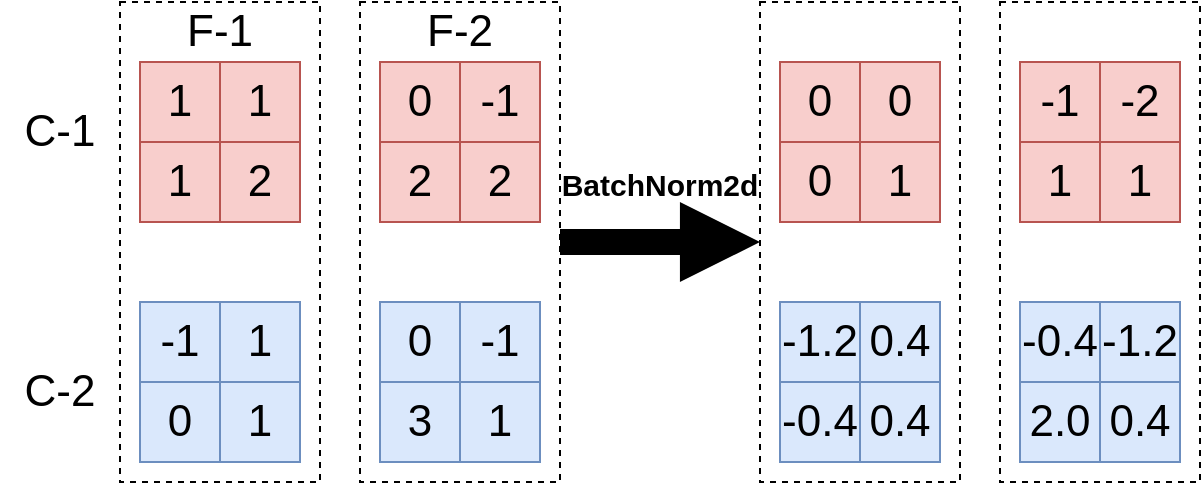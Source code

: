 <mxfile version="20.7.4" type="device"><diagram id="QzLngmohVrEA7NFhWBg-" name="Page-1"><mxGraphModel dx="850" dy="819" grid="1" gridSize="10" guides="1" tooltips="1" connect="1" arrows="1" fold="1" page="1" pageScale="1" pageWidth="850" pageHeight="1100" math="0" shadow="0"><root><mxCell id="0"/><mxCell id="1" parent="0"/><mxCell id="qKEInM2cV3aU-Sv7lCcd-1" value="&lt;font style=&quot;font-size: 22px;&quot;&gt;1&lt;/font&gt;" style="rounded=0;whiteSpace=wrap;html=1;fillColor=#f8cecc;strokeColor=#b85450;" vertex="1" parent="1"><mxGeometry x="120" y="120" width="40" height="40" as="geometry"/></mxCell><mxCell id="qKEInM2cV3aU-Sv7lCcd-3" value="&lt;font style=&quot;font-size: 22px;&quot;&gt;1&lt;/font&gt;" style="rounded=0;whiteSpace=wrap;html=1;fillColor=#f8cecc;strokeColor=#b85450;" vertex="1" parent="1"><mxGeometry x="160" y="120" width="40" height="40" as="geometry"/></mxCell><mxCell id="qKEInM2cV3aU-Sv7lCcd-4" value="&lt;font style=&quot;font-size: 22px;&quot;&gt;1&lt;/font&gt;" style="rounded=0;whiteSpace=wrap;html=1;fillColor=#f8cecc;strokeColor=#b85450;" vertex="1" parent="1"><mxGeometry x="120" y="160" width="40" height="40" as="geometry"/></mxCell><mxCell id="qKEInM2cV3aU-Sv7lCcd-5" value="&lt;font style=&quot;font-size: 22px;&quot;&gt;2&lt;/font&gt;" style="rounded=0;whiteSpace=wrap;html=1;fillColor=#f8cecc;strokeColor=#b85450;" vertex="1" parent="1"><mxGeometry x="160" y="160" width="40" height="40" as="geometry"/></mxCell><mxCell id="qKEInM2cV3aU-Sv7lCcd-6" value="&lt;font style=&quot;font-size: 22px;&quot;&gt;0&lt;/font&gt;" style="rounded=0;whiteSpace=wrap;html=1;fillColor=#f8cecc;strokeColor=#b85450;" vertex="1" parent="1"><mxGeometry x="240" y="120" width="40" height="40" as="geometry"/></mxCell><mxCell id="qKEInM2cV3aU-Sv7lCcd-7" value="&lt;font style=&quot;font-size: 22px;&quot;&gt;-1&lt;/font&gt;" style="rounded=0;whiteSpace=wrap;html=1;fillColor=#f8cecc;strokeColor=#b85450;" vertex="1" parent="1"><mxGeometry x="280" y="120" width="40" height="40" as="geometry"/></mxCell><mxCell id="qKEInM2cV3aU-Sv7lCcd-8" value="&lt;font style=&quot;font-size: 22px;&quot;&gt;2&lt;/font&gt;" style="rounded=0;whiteSpace=wrap;html=1;fillColor=#f8cecc;strokeColor=#b85450;" vertex="1" parent="1"><mxGeometry x="240" y="160" width="40" height="40" as="geometry"/></mxCell><mxCell id="qKEInM2cV3aU-Sv7lCcd-9" value="&lt;font style=&quot;font-size: 22px;&quot;&gt;2&lt;/font&gt;" style="rounded=0;whiteSpace=wrap;html=1;fillColor=#f8cecc;strokeColor=#b85450;" vertex="1" parent="1"><mxGeometry x="280" y="160" width="40" height="40" as="geometry"/></mxCell><mxCell id="qKEInM2cV3aU-Sv7lCcd-14" value="&lt;font style=&quot;font-size: 22px;&quot;&gt;0&lt;/font&gt;" style="rounded=0;whiteSpace=wrap;html=1;fillColor=#f8cecc;strokeColor=#b85450;" vertex="1" parent="1"><mxGeometry x="440" y="120" width="40" height="40" as="geometry"/></mxCell><mxCell id="qKEInM2cV3aU-Sv7lCcd-15" value="&lt;font style=&quot;font-size: 22px;&quot;&gt;0&lt;/font&gt;" style="rounded=0;whiteSpace=wrap;html=1;fillColor=#f8cecc;strokeColor=#b85450;" vertex="1" parent="1"><mxGeometry x="480" y="120" width="40" height="40" as="geometry"/></mxCell><mxCell id="qKEInM2cV3aU-Sv7lCcd-16" value="&lt;font style=&quot;font-size: 22px;&quot;&gt;0&lt;/font&gt;" style="rounded=0;whiteSpace=wrap;html=1;fillColor=#f8cecc;strokeColor=#b85450;" vertex="1" parent="1"><mxGeometry x="440" y="160" width="40" height="40" as="geometry"/></mxCell><mxCell id="qKEInM2cV3aU-Sv7lCcd-17" value="&lt;font style=&quot;font-size: 22px;&quot;&gt;1&lt;/font&gt;" style="rounded=0;whiteSpace=wrap;html=1;fillColor=#f8cecc;strokeColor=#b85450;" vertex="1" parent="1"><mxGeometry x="480" y="160" width="40" height="40" as="geometry"/></mxCell><mxCell id="qKEInM2cV3aU-Sv7lCcd-18" value="&lt;font style=&quot;font-size: 22px;&quot;&gt;-1&lt;/font&gt;" style="rounded=0;whiteSpace=wrap;html=1;fillColor=#f8cecc;strokeColor=#b85450;" vertex="1" parent="1"><mxGeometry x="560" y="120" width="40" height="40" as="geometry"/></mxCell><mxCell id="qKEInM2cV3aU-Sv7lCcd-19" value="&lt;font style=&quot;font-size: 22px;&quot;&gt;-2&lt;/font&gt;" style="rounded=0;whiteSpace=wrap;html=1;fillColor=#f8cecc;strokeColor=#b85450;" vertex="1" parent="1"><mxGeometry x="600" y="120" width="40" height="40" as="geometry"/></mxCell><mxCell id="qKEInM2cV3aU-Sv7lCcd-20" value="&lt;font style=&quot;font-size: 22px;&quot;&gt;1&lt;/font&gt;" style="rounded=0;whiteSpace=wrap;html=1;fillColor=#f8cecc;strokeColor=#b85450;" vertex="1" parent="1"><mxGeometry x="560" y="160" width="40" height="40" as="geometry"/></mxCell><mxCell id="qKEInM2cV3aU-Sv7lCcd-21" value="&lt;font style=&quot;font-size: 22px;&quot;&gt;1&lt;/font&gt;" style="rounded=0;whiteSpace=wrap;html=1;fillColor=#f8cecc;strokeColor=#b85450;" vertex="1" parent="1"><mxGeometry x="600" y="160" width="40" height="40" as="geometry"/></mxCell><mxCell id="qKEInM2cV3aU-Sv7lCcd-22" value="&lt;font style=&quot;font-size: 22px;&quot;&gt;-1&lt;/font&gt;" style="rounded=0;whiteSpace=wrap;html=1;fillColor=#dae8fc;strokeColor=#6c8ebf;" vertex="1" parent="1"><mxGeometry x="120" y="240" width="40" height="40" as="geometry"/></mxCell><mxCell id="qKEInM2cV3aU-Sv7lCcd-23" value="&lt;font style=&quot;font-size: 22px;&quot;&gt;1&lt;/font&gt;" style="rounded=0;whiteSpace=wrap;html=1;fillColor=#dae8fc;strokeColor=#6c8ebf;" vertex="1" parent="1"><mxGeometry x="160" y="240" width="40" height="40" as="geometry"/></mxCell><mxCell id="qKEInM2cV3aU-Sv7lCcd-24" value="&lt;font style=&quot;font-size: 22px;&quot;&gt;0&lt;/font&gt;" style="rounded=0;whiteSpace=wrap;html=1;fillColor=#dae8fc;strokeColor=#6c8ebf;" vertex="1" parent="1"><mxGeometry x="120" y="280" width="40" height="40" as="geometry"/></mxCell><mxCell id="qKEInM2cV3aU-Sv7lCcd-25" value="&lt;font style=&quot;font-size: 22px;&quot;&gt;1&lt;/font&gt;" style="rounded=0;whiteSpace=wrap;html=1;fillColor=#dae8fc;strokeColor=#6c8ebf;" vertex="1" parent="1"><mxGeometry x="160" y="280" width="40" height="40" as="geometry"/></mxCell><mxCell id="qKEInM2cV3aU-Sv7lCcd-26" value="&lt;font style=&quot;font-size: 22px;&quot;&gt;0&lt;/font&gt;" style="rounded=0;whiteSpace=wrap;html=1;fillColor=#dae8fc;strokeColor=#6c8ebf;" vertex="1" parent="1"><mxGeometry x="240" y="240" width="40" height="40" as="geometry"/></mxCell><mxCell id="qKEInM2cV3aU-Sv7lCcd-27" value="&lt;font style=&quot;font-size: 22px;&quot;&gt;-1&lt;/font&gt;" style="rounded=0;whiteSpace=wrap;html=1;fillColor=#dae8fc;strokeColor=#6c8ebf;" vertex="1" parent="1"><mxGeometry x="280" y="240" width="40" height="40" as="geometry"/></mxCell><mxCell id="qKEInM2cV3aU-Sv7lCcd-28" value="&lt;font style=&quot;font-size: 22px;&quot;&gt;3&lt;/font&gt;" style="rounded=0;whiteSpace=wrap;html=1;fillColor=#dae8fc;strokeColor=#6c8ebf;" vertex="1" parent="1"><mxGeometry x="240" y="280" width="40" height="40" as="geometry"/></mxCell><mxCell id="qKEInM2cV3aU-Sv7lCcd-29" value="&lt;font style=&quot;font-size: 22px;&quot;&gt;1&lt;/font&gt;" style="rounded=0;whiteSpace=wrap;html=1;fillColor=#dae8fc;strokeColor=#6c8ebf;" vertex="1" parent="1"><mxGeometry x="280" y="280" width="40" height="40" as="geometry"/></mxCell><mxCell id="qKEInM2cV3aU-Sv7lCcd-30" value="&lt;font style=&quot;font-size: 22px;&quot;&gt;-1.2&lt;/font&gt;" style="rounded=0;whiteSpace=wrap;html=1;fillColor=#dae8fc;strokeColor=#6c8ebf;" vertex="1" parent="1"><mxGeometry x="440" y="240" width="40" height="40" as="geometry"/></mxCell><mxCell id="qKEInM2cV3aU-Sv7lCcd-31" value="&lt;font style=&quot;font-size: 22px;&quot;&gt;0.4&lt;/font&gt;" style="rounded=0;whiteSpace=wrap;html=1;fillColor=#dae8fc;strokeColor=#6c8ebf;" vertex="1" parent="1"><mxGeometry x="480" y="240" width="40" height="40" as="geometry"/></mxCell><mxCell id="qKEInM2cV3aU-Sv7lCcd-32" value="&lt;font style=&quot;font-size: 22px;&quot;&gt;-0.4&lt;/font&gt;" style="rounded=0;whiteSpace=wrap;html=1;fillColor=#dae8fc;strokeColor=#6c8ebf;" vertex="1" parent="1"><mxGeometry x="440" y="280" width="40" height="40" as="geometry"/></mxCell><mxCell id="qKEInM2cV3aU-Sv7lCcd-33" value="&lt;font style=&quot;font-size: 22px;&quot;&gt;0.4&lt;/font&gt;" style="rounded=0;whiteSpace=wrap;html=1;fillColor=#dae8fc;strokeColor=#6c8ebf;" vertex="1" parent="1"><mxGeometry x="480" y="280" width="40" height="40" as="geometry"/></mxCell><mxCell id="qKEInM2cV3aU-Sv7lCcd-34" value="&lt;font style=&quot;font-size: 22px;&quot;&gt;-0.4&lt;/font&gt;" style="rounded=0;whiteSpace=wrap;html=1;fillColor=#dae8fc;strokeColor=#6c8ebf;" vertex="1" parent="1"><mxGeometry x="560" y="240" width="40" height="40" as="geometry"/></mxCell><mxCell id="qKEInM2cV3aU-Sv7lCcd-35" value="&lt;font style=&quot;font-size: 22px;&quot;&gt;-1.2&lt;/font&gt;" style="rounded=0;whiteSpace=wrap;html=1;fillColor=#dae8fc;strokeColor=#6c8ebf;" vertex="1" parent="1"><mxGeometry x="600" y="240" width="40" height="40" as="geometry"/></mxCell><mxCell id="qKEInM2cV3aU-Sv7lCcd-36" value="&lt;font style=&quot;font-size: 22px;&quot;&gt;2.0&lt;/font&gt;" style="rounded=0;whiteSpace=wrap;html=1;fillColor=#dae8fc;strokeColor=#6c8ebf;" vertex="1" parent="1"><mxGeometry x="560" y="280" width="40" height="40" as="geometry"/></mxCell><mxCell id="qKEInM2cV3aU-Sv7lCcd-37" value="&lt;font style=&quot;font-size: 22px;&quot;&gt;0.4&lt;/font&gt;" style="rounded=0;whiteSpace=wrap;html=1;fillColor=#dae8fc;strokeColor=#6c8ebf;" vertex="1" parent="1"><mxGeometry x="600" y="280" width="40" height="40" as="geometry"/></mxCell><mxCell id="qKEInM2cV3aU-Sv7lCcd-38" value="F-1" style="text;html=1;strokeColor=none;fillColor=none;align=center;verticalAlign=middle;whiteSpace=wrap;rounded=0;fontSize=22;" vertex="1" parent="1"><mxGeometry x="130" y="90" width="60" height="30" as="geometry"/></mxCell><mxCell id="qKEInM2cV3aU-Sv7lCcd-39" value="F-2" style="text;html=1;strokeColor=none;fillColor=none;align=center;verticalAlign=middle;whiteSpace=wrap;rounded=0;fontSize=22;" vertex="1" parent="1"><mxGeometry x="250" y="90" width="60" height="30" as="geometry"/></mxCell><mxCell id="qKEInM2cV3aU-Sv7lCcd-40" value="C-1" style="text;html=1;strokeColor=none;fillColor=none;align=center;verticalAlign=middle;whiteSpace=wrap;rounded=0;fontSize=22;" vertex="1" parent="1"><mxGeometry x="50" y="140" width="60" height="30" as="geometry"/></mxCell><mxCell id="qKEInM2cV3aU-Sv7lCcd-41" value="C-2" style="text;html=1;strokeColor=none;fillColor=none;align=center;verticalAlign=middle;whiteSpace=wrap;rounded=0;fontSize=22;" vertex="1" parent="1"><mxGeometry x="50" y="270" width="60" height="30" as="geometry"/></mxCell><mxCell id="qKEInM2cV3aU-Sv7lCcd-42" value="" style="rounded=0;whiteSpace=wrap;html=1;fontSize=22;fillColor=none;dashed=1;" vertex="1" parent="1"><mxGeometry x="110" y="90" width="100" height="240" as="geometry"/></mxCell><mxCell id="qKEInM2cV3aU-Sv7lCcd-43" value="" style="rounded=0;whiteSpace=wrap;html=1;fontSize=22;fillColor=none;dashed=1;" vertex="1" parent="1"><mxGeometry x="230" y="90" width="100" height="240" as="geometry"/></mxCell><mxCell id="qKEInM2cV3aU-Sv7lCcd-44" value="" style="rounded=0;whiteSpace=wrap;html=1;fontSize=22;fillColor=none;dashed=1;" vertex="1" parent="1"><mxGeometry x="430" y="90" width="100" height="240" as="geometry"/></mxCell><mxCell id="qKEInM2cV3aU-Sv7lCcd-45" value="" style="rounded=0;whiteSpace=wrap;html=1;fontSize=22;fillColor=none;dashed=1;" vertex="1" parent="1"><mxGeometry x="550" y="90" width="100" height="240" as="geometry"/></mxCell><mxCell id="qKEInM2cV3aU-Sv7lCcd-46" value="" style="endArrow=block;html=1;rounded=0;fontSize=30;exitX=1;exitY=0.5;exitDx=0;exitDy=0;entryX=0;entryY=0.5;entryDx=0;entryDy=0;endFill=1;strokeWidth=13;" edge="1" parent="1" source="qKEInM2cV3aU-Sv7lCcd-43" target="qKEInM2cV3aU-Sv7lCcd-44"><mxGeometry width="50" height="50" relative="1" as="geometry"><mxPoint x="370" y="460" as="sourcePoint"/><mxPoint x="420" y="410" as="targetPoint"/></mxGeometry></mxCell><mxCell id="qKEInM2cV3aU-Sv7lCcd-47" value="&lt;font style=&quot;font-size: 15px;&quot;&gt;BatchNorm2d&lt;/font&gt;" style="text;html=1;strokeColor=none;fillColor=none;align=center;verticalAlign=middle;whiteSpace=wrap;rounded=0;dashed=1;fontSize=22;fontStyle=1" vertex="1" parent="1"><mxGeometry x="335" y="170" width="90" height="20" as="geometry"/></mxCell></root></mxGraphModel></diagram></mxfile>
